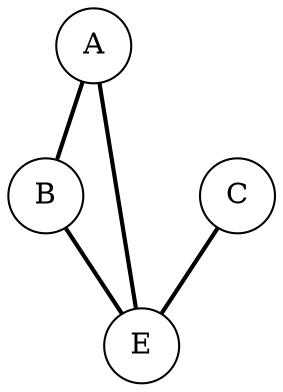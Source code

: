  digraph G{ 
 node [shape=circle]; 
A -> B[penwidth=2, arrowhead=none] ; 
A -> E[penwidth=2, arrowhead=none] ; 
B -> E[penwidth=2, arrowhead=none] ; 
C -> E[penwidth=2, arrowhead=none] ; 

}
